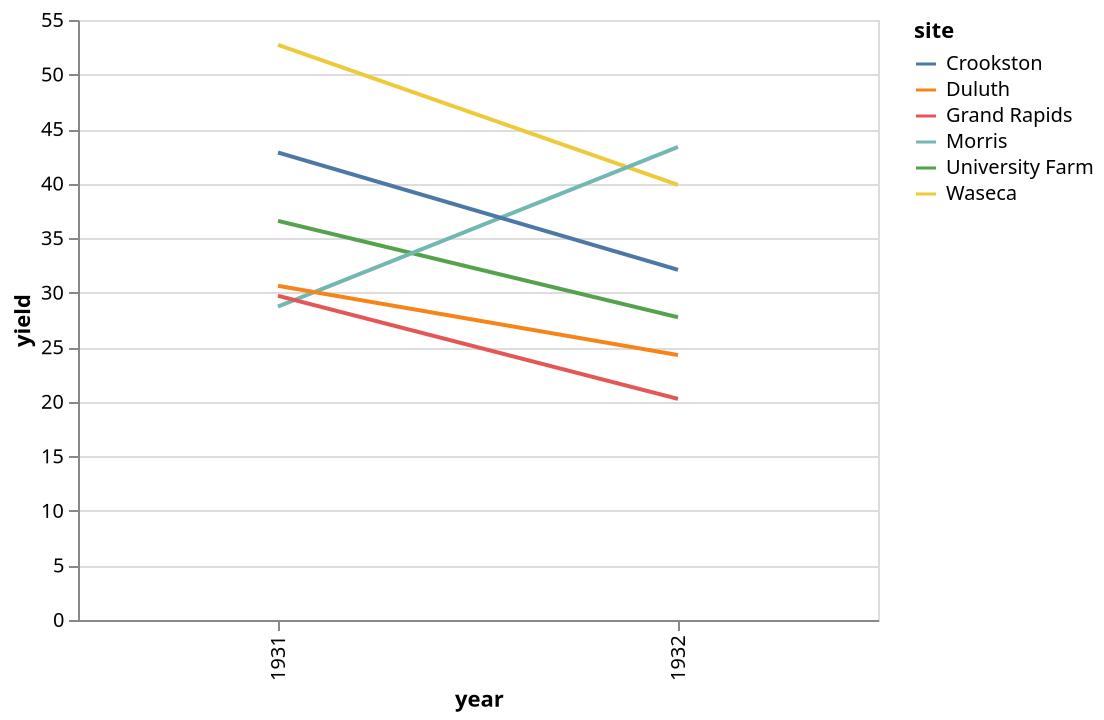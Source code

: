 {"config": {"view": {"height": 300, "width": 400}}, "encoding": {"y": {"aggregate": "median", "title": "yield", "field": "properties.yield", "type": "quantitative"}, "x": {"title": "year", "field": "properties.year", "type": "nominal"}, "color": {"title": "site", "field": "properties.site", "type": "nominal"}}, "data": {"values": {"features": [{"properties": {"variety": "Manchuria", "yield": 27.0, "site": "University Farm", "year": "1931"}, "geometry": {"coordinates": [125.6, 10.1], "type": "Point"}, "type": "Feature"}, {"properties": {"variety": "Manchuria", "yield": 48.86667, "site": "Waseca", "year": "1931"}, "geometry": {"coordinates": [125.6, 10.1], "type": "Point"}, "type": "Feature"}, {"properties": {"variety": "Manchuria", "yield": 27.43334, "site": "Morris", "year": "1931"}, "geometry": {"coordinates": [125.6, 10.1], "type": "Point"}, "type": "Feature"}, {"properties": {"variety": "Manchuria", "yield": 39.93333, "site": "Crookston", "year": "1931"}, "geometry": {"coordinates": [125.6, 10.1], "type": "Point"}, "type": "Feature"}, {"properties": {"variety": "Manchuria", "yield": 32.96667, "site": "Grand Rapids", "year": "1931"}, "geometry": {"coordinates": [125.6, 10.1], "type": "Point"}, "type": "Feature"}, {"properties": {"variety": "Manchuria", "yield": 28.96667, "site": "Duluth", "year": "1931"}, "geometry": {"coordinates": [125.6, 10.1], "type": "Point"}, "type": "Feature"}, {"properties": {"variety": "Glabron", "yield": 43.06666, "site": "University Farm", "year": "1931"}, "geometry": {"coordinates": [125.6, 10.1], "type": "Point"}, "type": "Feature"}, {"properties": {"variety": "Glabron", "yield": 55.2, "site": "Waseca", "year": "1931"}, "geometry": {"coordinates": [125.6, 10.1], "type": "Point"}, "type": "Feature"}, {"properties": {"variety": "Glabron", "yield": 28.76667, "site": "Morris", "year": "1931"}, "geometry": {"coordinates": [125.6, 10.1], "type": "Point"}, "type": "Feature"}, {"properties": {"variety": "Glabron", "yield": 38.13333, "site": "Crookston", "year": "1931"}, "geometry": {"coordinates": [125.6, 10.1], "type": "Point"}, "type": "Feature"}, {"properties": {"variety": "Glabron", "yield": 29.13333, "site": "Grand Rapids", "year": "1931"}, "geometry": {"coordinates": [125.6, 10.1], "type": "Point"}, "type": "Feature"}, {"properties": {"variety": "Glabron", "yield": 29.66667, "site": "Duluth", "year": "1931"}, "geometry": {"coordinates": [125.6, 10.1], "type": "Point"}, "type": "Feature"}, {"properties": {"variety": "Svansota", "yield": 35.13333, "site": "University Farm", "year": "1931"}, "geometry": {"coordinates": [125.6, 10.1], "type": "Point"}, "type": "Feature"}, {"properties": {"variety": "Svansota", "yield": 47.33333, "site": "Waseca", "year": "1931"}, "geometry": {"coordinates": [125.6, 10.1], "type": "Point"}, "type": "Feature"}, {"properties": {"variety": "Svansota", "yield": 25.76667, "site": "Morris", "year": "1931"}, "geometry": {"coordinates": [125.6, 10.1], "type": "Point"}, "type": "Feature"}, {"properties": {"variety": "Svansota", "yield": 40.46667, "site": "Crookston", "year": "1931"}, "geometry": {"coordinates": [125.6, 10.1], "type": "Point"}, "type": "Feature"}, {"properties": {"variety": "Svansota", "yield": 29.66667, "site": "Grand Rapids", "year": "1931"}, "geometry": {"coordinates": [125.6, 10.1], "type": "Point"}, "type": "Feature"}, {"properties": {"variety": "Svansota", "yield": 25.7, "site": "Duluth", "year": "1931"}, "geometry": {"coordinates": [125.6, 10.1], "type": "Point"}, "type": "Feature"}, {"properties": {"variety": "Velvet", "yield": 39.9, "site": "University Farm", "year": "1931"}, "geometry": {"coordinates": [125.6, 10.1], "type": "Point"}, "type": "Feature"}, {"properties": {"variety": "Velvet", "yield": 50.23333, "site": "Waseca", "year": "1931"}, "geometry": {"coordinates": [125.6, 10.1], "type": "Point"}, "type": "Feature"}, {"properties": {"variety": "Velvet", "yield": 26.13333, "site": "Morris", "year": "1931"}, "geometry": {"coordinates": [125.6, 10.1], "type": "Point"}, "type": "Feature"}, {"properties": {"variety": "Velvet", "yield": 41.33333, "site": "Crookston", "year": "1931"}, "geometry": {"coordinates": [125.6, 10.1], "type": "Point"}, "type": "Feature"}, {"properties": {"variety": "Velvet", "yield": 23.03333, "site": "Grand Rapids", "year": "1931"}, "geometry": {"coordinates": [125.6, 10.1], "type": "Point"}, "type": "Feature"}, {"properties": {"variety": "Velvet", "yield": 26.3, "site": "Duluth", "year": "1931"}, "geometry": {"coordinates": [125.6, 10.1], "type": "Point"}, "type": "Feature"}, {"properties": {"variety": "Trebi", "yield": 36.56666, "site": "University Farm", "year": "1931"}, "geometry": {"coordinates": [125.6, 10.1], "type": "Point"}, "type": "Feature"}, {"properties": {"variety": "Trebi", "yield": 63.8333, "site": "Waseca", "year": "1931"}, "geometry": {"coordinates": [125.6, 10.1], "type": "Point"}, "type": "Feature"}, {"properties": {"variety": "Trebi", "yield": 43.76667, "site": "Morris", "year": "1931"}, "geometry": {"coordinates": [125.6, 10.1], "type": "Point"}, "type": "Feature"}, {"properties": {"variety": "Trebi", "yield": 46.93333, "site": "Crookston", "year": "1931"}, "geometry": {"coordinates": [125.6, 10.1], "type": "Point"}, "type": "Feature"}, {"properties": {"variety": "Trebi", "yield": 29.76667, "site": "Grand Rapids", "year": "1931"}, "geometry": {"coordinates": [125.6, 10.1], "type": "Point"}, "type": "Feature"}, {"properties": {"variety": "Trebi", "yield": 33.93333, "site": "Duluth", "year": "1931"}, "geometry": {"coordinates": [125.6, 10.1], "type": "Point"}, "type": "Feature"}, {"properties": {"variety": "No. 457", "yield": 43.26667, "site": "University Farm", "year": "1931"}, "geometry": {"coordinates": [125.6, 10.1], "type": "Point"}, "type": "Feature"}, {"properties": {"variety": "No. 457", "yield": 58.1, "site": "Waseca", "year": "1931"}, "geometry": {"coordinates": [125.6, 10.1], "type": "Point"}, "type": "Feature"}, {"properties": {"variety": "No. 457", "yield": 28.7, "site": "Morris", "year": "1931"}, "geometry": {"coordinates": [125.6, 10.1], "type": "Point"}, "type": "Feature"}, {"properties": {"variety": "No. 457", "yield": 45.66667, "site": "Crookston", "year": "1931"}, "geometry": {"coordinates": [125.6, 10.1], "type": "Point"}, "type": "Feature"}, {"properties": {"variety": "No. 457", "yield": 32.16667, "site": "Grand Rapids", "year": "1931"}, "geometry": {"coordinates": [125.6, 10.1], "type": "Point"}, "type": "Feature"}, {"properties": {"variety": "No. 457", "yield": 33.6, "site": "Duluth", "year": "1931"}, "geometry": {"coordinates": [125.6, 10.1], "type": "Point"}, "type": "Feature"}, {"properties": {"variety": "No. 462", "yield": 36.6, "site": "University Farm", "year": "1931"}, "geometry": {"coordinates": [125.6, 10.1], "type": "Point"}, "type": "Feature"}, {"properties": {"variety": "No. 462", "yield": 65.7667, "site": "Waseca", "year": "1931"}, "geometry": {"coordinates": [125.6, 10.1], "type": "Point"}, "type": "Feature"}, {"properties": {"variety": "No. 462", "yield": 30.36667, "site": "Morris", "year": "1931"}, "geometry": {"coordinates": [125.6, 10.1], "type": "Point"}, "type": "Feature"}, {"properties": {"variety": "No. 462", "yield": 48.56666, "site": "Crookston", "year": "1931"}, "geometry": {"coordinates": [125.6, 10.1], "type": "Point"}, "type": "Feature"}, {"properties": {"variety": "No. 462", "yield": 24.93334, "site": "Grand Rapids", "year": "1931"}, "geometry": {"coordinates": [125.6, 10.1], "type": "Point"}, "type": "Feature"}, {"properties": {"variety": "No. 462", "yield": 28.1, "site": "Duluth", "year": "1931"}, "geometry": {"coordinates": [125.6, 10.1], "type": "Point"}, "type": "Feature"}, {"properties": {"variety": "Peatland", "yield": 32.76667, "site": "University Farm", "year": "1931"}, "geometry": {"coordinates": [125.6, 10.1], "type": "Point"}, "type": "Feature"}, {"properties": {"variety": "Peatland", "yield": 48.56666, "site": "Waseca", "year": "1931"}, "geometry": {"coordinates": [125.6, 10.1], "type": "Point"}, "type": "Feature"}, {"properties": {"variety": "Peatland", "yield": 29.86667, "site": "Morris", "year": "1931"}, "geometry": {"coordinates": [125.6, 10.1], "type": "Point"}, "type": "Feature"}, {"properties": {"variety": "Peatland", "yield": 41.6, "site": "Crookston", "year": "1931"}, "geometry": {"coordinates": [125.6, 10.1], "type": "Point"}, "type": "Feature"}, {"properties": {"variety": "Peatland", "yield": 34.7, "site": "Grand Rapids", "year": "1931"}, "geometry": {"coordinates": [125.6, 10.1], "type": "Point"}, "type": "Feature"}, {"properties": {"variety": "Peatland", "yield": 32.0, "site": "Duluth", "year": "1931"}, "geometry": {"coordinates": [125.6, 10.1], "type": "Point"}, "type": "Feature"}, {"properties": {"variety": "No. 475", "yield": 24.66667, "site": "University Farm", "year": "1931"}, "geometry": {"coordinates": [125.6, 10.1], "type": "Point"}, "type": "Feature"}, {"properties": {"variety": "No. 475", "yield": 46.76667, "site": "Waseca", "year": "1931"}, "geometry": {"coordinates": [125.6, 10.1], "type": "Point"}, "type": "Feature"}, {"properties": {"variety": "No. 475", "yield": 22.6, "site": "Morris", "year": "1931"}, "geometry": {"coordinates": [125.6, 10.1], "type": "Point"}, "type": "Feature"}, {"properties": {"variety": "No. 475", "yield": 44.1, "site": "Crookston", "year": "1931"}, "geometry": {"coordinates": [125.6, 10.1], "type": "Point"}, "type": "Feature"}, {"properties": {"variety": "No. 475", "yield": 19.7, "site": "Grand Rapids", "year": "1931"}, "geometry": {"coordinates": [125.6, 10.1], "type": "Point"}, "type": "Feature"}, {"properties": {"variety": "No. 475", "yield": 33.06666, "site": "Duluth", "year": "1931"}, "geometry": {"coordinates": [125.6, 10.1], "type": "Point"}, "type": "Feature"}, {"properties": {"variety": "Wisconsin No. 38", "yield": 39.3, "site": "University Farm", "year": "1931"}, "geometry": {"coordinates": [125.6, 10.1], "type": "Point"}, "type": "Feature"}, {"properties": {"variety": "Wisconsin No. 38", "yield": 58.8, "site": "Waseca", "year": "1931"}, "geometry": {"coordinates": [125.6, 10.1], "type": "Point"}, "type": "Feature"}, {"properties": {"variety": "Wisconsin No. 38", "yield": 29.46667, "site": "Morris", "year": "1931"}, "geometry": {"coordinates": [125.6, 10.1], "type": "Point"}, "type": "Feature"}, {"properties": {"variety": "Wisconsin No. 38", "yield": 49.86667, "site": "Crookston", "year": "1931"}, "geometry": {"coordinates": [125.6, 10.1], "type": "Point"}, "type": "Feature"}, {"properties": {"variety": "Wisconsin No. 38", "yield": 34.46667, "site": "Grand Rapids", "year": "1931"}, "geometry": {"coordinates": [125.6, 10.1], "type": "Point"}, "type": "Feature"}, {"properties": {"variety": "Wisconsin No. 38", "yield": 31.6, "site": "Duluth", "year": "1931"}, "geometry": {"coordinates": [125.6, 10.1], "type": "Point"}, "type": "Feature"}, {"properties": {"variety": "Manchuria", "yield": 26.9, "site": "University Farm", "year": "1932"}, "geometry": {"coordinates": [125.6, 10.1], "type": "Point"}, "type": "Feature"}, {"properties": {"variety": "Manchuria", "yield": 33.46667, "site": "Waseca", "year": "1932"}, "geometry": {"coordinates": [125.6, 10.1], "type": "Point"}, "type": "Feature"}, {"properties": {"variety": "Manchuria", "yield": 34.36666, "site": "Morris", "year": "1932"}, "geometry": {"coordinates": [125.6, 10.1], "type": "Point"}, "type": "Feature"}, {"properties": {"variety": "Manchuria", "yield": 32.96667, "site": "Crookston", "year": "1932"}, "geometry": {"coordinates": [125.6, 10.1], "type": "Point"}, "type": "Feature"}, {"properties": {"variety": "Manchuria", "yield": 22.13333, "site": "Grand Rapids", "year": "1932"}, "geometry": {"coordinates": [125.6, 10.1], "type": "Point"}, "type": "Feature"}, {"properties": {"variety": "Manchuria", "yield": 22.56667, "site": "Duluth", "year": "1932"}, "geometry": {"coordinates": [125.6, 10.1], "type": "Point"}, "type": "Feature"}, {"properties": {"variety": "Glabron", "yield": 36.8, "site": "University Farm", "year": "1932"}, "geometry": {"coordinates": [125.6, 10.1], "type": "Point"}, "type": "Feature"}, {"properties": {"variety": "Glabron", "yield": 37.73333, "site": "Waseca", "year": "1932"}, "geometry": {"coordinates": [125.6, 10.1], "type": "Point"}, "type": "Feature"}, {"properties": {"variety": "Glabron", "yield": 35.13333, "site": "Morris", "year": "1932"}, "geometry": {"coordinates": [125.6, 10.1], "type": "Point"}, "type": "Feature"}, {"properties": {"variety": "Glabron", "yield": 26.16667, "site": "Crookston", "year": "1932"}, "geometry": {"coordinates": [125.6, 10.1], "type": "Point"}, "type": "Feature"}, {"properties": {"variety": "Glabron", "yield": 14.43333, "site": "Grand Rapids", "year": "1932"}, "geometry": {"coordinates": [125.6, 10.1], "type": "Point"}, "type": "Feature"}, {"properties": {"variety": "Glabron", "yield": 25.86667, "site": "Duluth", "year": "1932"}, "geometry": {"coordinates": [125.6, 10.1], "type": "Point"}, "type": "Feature"}, {"properties": {"variety": "Svansota", "yield": 27.43334, "site": "University Farm", "year": "1932"}, "geometry": {"coordinates": [125.6, 10.1], "type": "Point"}, "type": "Feature"}, {"properties": {"variety": "Svansota", "yield": 38.5, "site": "Waseca", "year": "1932"}, "geometry": {"coordinates": [125.6, 10.1], "type": "Point"}, "type": "Feature"}, {"properties": {"variety": "Svansota", "yield": 35.03333, "site": "Morris", "year": "1932"}, "geometry": {"coordinates": [125.6, 10.1], "type": "Point"}, "type": "Feature"}, {"properties": {"variety": "Svansota", "yield": 20.63333, "site": "Crookston", "year": "1932"}, "geometry": {"coordinates": [125.6, 10.1], "type": "Point"}, "type": "Feature"}, {"properties": {"variety": "Svansota", "yield": 16.63333, "site": "Grand Rapids", "year": "1932"}, "geometry": {"coordinates": [125.6, 10.1], "type": "Point"}, "type": "Feature"}, {"properties": {"variety": "Svansota", "yield": 22.23333, "site": "Duluth", "year": "1932"}, "geometry": {"coordinates": [125.6, 10.1], "type": "Point"}, "type": "Feature"}, {"properties": {"variety": "Velvet", "yield": 26.8, "site": "University Farm", "year": "1932"}, "geometry": {"coordinates": [125.6, 10.1], "type": "Point"}, "type": "Feature"}, {"properties": {"variety": "Velvet", "yield": 37.4, "site": "Waseca", "year": "1932"}, "geometry": {"coordinates": [125.6, 10.1], "type": "Point"}, "type": "Feature"}, {"properties": {"variety": "Velvet", "yield": 38.83333, "site": "Morris", "year": "1932"}, "geometry": {"coordinates": [125.6, 10.1], "type": "Point"}, "type": "Feature"}, {"properties": {"variety": "Velvet", "yield": 32.06666, "site": "Crookston", "year": "1932"}, "geometry": {"coordinates": [125.6, 10.1], "type": "Point"}, "type": "Feature"}, {"properties": {"variety": "Velvet", "yield": 32.23333, "site": "Grand Rapids", "year": "1932"}, "geometry": {"coordinates": [125.6, 10.1], "type": "Point"}, "type": "Feature"}, {"properties": {"variety": "Velvet", "yield": 22.46667, "site": "Duluth", "year": "1932"}, "geometry": {"coordinates": [125.6, 10.1], "type": "Point"}, "type": "Feature"}, {"properties": {"variety": "Trebi", "yield": 29.06667, "site": "University Farm", "year": "1932"}, "geometry": {"coordinates": [125.6, 10.1], "type": "Point"}, "type": "Feature"}, {"properties": {"variety": "Trebi", "yield": 49.2333, "site": "Waseca", "year": "1932"}, "geometry": {"coordinates": [125.6, 10.1], "type": "Point"}, "type": "Feature"}, {"properties": {"variety": "Trebi", "yield": 46.63333, "site": "Morris", "year": "1932"}, "geometry": {"coordinates": [125.6, 10.1], "type": "Point"}, "type": "Feature"}, {"properties": {"variety": "Trebi", "yield": 41.83333, "site": "Crookston", "year": "1932"}, "geometry": {"coordinates": [125.6, 10.1], "type": "Point"}, "type": "Feature"}, {"properties": {"variety": "Trebi", "yield": 20.63333, "site": "Grand Rapids", "year": "1932"}, "geometry": {"coordinates": [125.6, 10.1], "type": "Point"}, "type": "Feature"}, {"properties": {"variety": "Trebi", "yield": 30.6, "site": "Duluth", "year": "1932"}, "geometry": {"coordinates": [125.6, 10.1], "type": "Point"}, "type": "Feature"}, {"properties": {"variety": "No. 457", "yield": 26.43334, "site": "University Farm", "year": "1932"}, "geometry": {"coordinates": [125.6, 10.1], "type": "Point"}, "type": "Feature"}, {"properties": {"variety": "No. 457", "yield": 42.2, "site": "Waseca", "year": "1932"}, "geometry": {"coordinates": [125.6, 10.1], "type": "Point"}, "type": "Feature"}, {"properties": {"variety": "No. 457", "yield": 43.53334, "site": "Morris", "year": "1932"}, "geometry": {"coordinates": [125.6, 10.1], "type": "Point"}, "type": "Feature"}, {"properties": {"variety": "No. 457", "yield": 34.33333, "site": "Crookston", "year": "1932"}, "geometry": {"coordinates": [125.6, 10.1], "type": "Point"}, "type": "Feature"}, {"properties": {"variety": "No. 457", "yield": 19.46667, "site": "Grand Rapids", "year": "1932"}, "geometry": {"coordinates": [125.6, 10.1], "type": "Point"}, "type": "Feature"}, {"properties": {"variety": "No. 457", "yield": 22.7, "site": "Duluth", "year": "1932"}, "geometry": {"coordinates": [125.6, 10.1], "type": "Point"}, "type": "Feature"}, {"properties": {"variety": "No. 462", "yield": 25.56667, "site": "University Farm", "year": "1932"}, "geometry": {"coordinates": [125.6, 10.1], "type": "Point"}, "type": "Feature"}, {"properties": {"variety": "No. 462", "yield": 44.7, "site": "Waseca", "year": "1932"}, "geometry": {"coordinates": [125.6, 10.1], "type": "Point"}, "type": "Feature"}, {"properties": {"variety": "No. 462", "yield": 47.0, "site": "Morris", "year": "1932"}, "geometry": {"coordinates": [125.6, 10.1], "type": "Point"}, "type": "Feature"}, {"properties": {"variety": "No. 462", "yield": 30.53333, "site": "Crookston", "year": "1932"}, "geometry": {"coordinates": [125.6, 10.1], "type": "Point"}, "type": "Feature"}, {"properties": {"variety": "No. 462", "yield": 19.9, "site": "Grand Rapids", "year": "1932"}, "geometry": {"coordinates": [125.6, 10.1], "type": "Point"}, "type": "Feature"}, {"properties": {"variety": "No. 462", "yield": 22.5, "site": "Duluth", "year": "1932"}, "geometry": {"coordinates": [125.6, 10.1], "type": "Point"}, "type": "Feature"}, {"properties": {"variety": "Peatland", "yield": 28.06667, "site": "University Farm", "year": "1932"}, "geometry": {"coordinates": [125.6, 10.1], "type": "Point"}, "type": "Feature"}, {"properties": {"variety": "Peatland", "yield": 36.03333, "site": "Waseca", "year": "1932"}, "geometry": {"coordinates": [125.6, 10.1], "type": "Point"}, "type": "Feature"}, {"properties": {"variety": "Peatland", "yield": 43.2, "site": "Morris", "year": "1932"}, "geometry": {"coordinates": [125.6, 10.1], "type": "Point"}, "type": "Feature"}, {"properties": {"variety": "Peatland", "yield": 25.23333, "site": "Crookston", "year": "1932"}, "geometry": {"coordinates": [125.6, 10.1], "type": "Point"}, "type": "Feature"}, {"properties": {"variety": "Peatland", "yield": 26.76667, "site": "Grand Rapids", "year": "1932"}, "geometry": {"coordinates": [125.6, 10.1], "type": "Point"}, "type": "Feature"}, {"properties": {"variety": "Peatland", "yield": 31.36667, "site": "Duluth", "year": "1932"}, "geometry": {"coordinates": [125.6, 10.1], "type": "Point"}, "type": "Feature"}, {"properties": {"variety": "No. 475", "yield": 30.0, "site": "University Farm", "year": "1932"}, "geometry": {"coordinates": [125.6, 10.1], "type": "Point"}, "type": "Feature"}, {"properties": {"variety": "No. 475", "yield": 41.26667, "site": "Waseca", "year": "1932"}, "geometry": {"coordinates": [125.6, 10.1], "type": "Point"}, "type": "Feature"}, {"properties": {"variety": "No. 475", "yield": 44.23333, "site": "Morris", "year": "1932"}, "geometry": {"coordinates": [125.6, 10.1], "type": "Point"}, "type": "Feature"}, {"properties": {"variety": "No. 475", "yield": 32.13333, "site": "Crookston", "year": "1932"}, "geometry": {"coordinates": [125.6, 10.1], "type": "Point"}, "type": "Feature"}, {"properties": {"variety": "No. 475", "yield": 15.23333, "site": "Grand Rapids", "year": "1932"}, "geometry": {"coordinates": [125.6, 10.1], "type": "Point"}, "type": "Feature"}, {"properties": {"variety": "No. 475", "yield": 27.36667, "site": "Duluth", "year": "1932"}, "geometry": {"coordinates": [125.6, 10.1], "type": "Point"}, "type": "Feature"}, {"properties": {"variety": "Wisconsin No. 38", "yield": 38.0, "site": "University Farm", "year": "1932"}, "geometry": {"coordinates": [125.6, 10.1], "type": "Point"}, "type": "Feature"}, {"properties": {"variety": "Wisconsin No. 38", "yield": 58.16667, "site": "Waseca", "year": "1932"}, "geometry": {"coordinates": [125.6, 10.1], "type": "Point"}, "type": "Feature"}, {"properties": {"variety": "Wisconsin No. 38", "yield": 47.16667, "site": "Morris", "year": "1932"}, "geometry": {"coordinates": [125.6, 10.1], "type": "Point"}, "type": "Feature"}, {"properties": {"variety": "Wisconsin No. 38", "yield": 35.9, "site": "Crookston", "year": "1932"}, "geometry": {"coordinates": [125.6, 10.1], "type": "Point"}, "type": "Feature"}, {"properties": {"variety": "Wisconsin No. 38", "yield": 20.66667, "site": "Grand Rapids", "year": "1932"}, "geometry": {"coordinates": [125.6, 10.1], "type": "Point"}, "type": "Feature"}, {"properties": {"variety": "Wisconsin No. 38", "yield": 29.33333, "site": "Duluth", "year": "1932"}, "geometry": {"coordinates": [125.6, 10.1], "type": "Point"}, "type": "Feature"}], "type": "FeatureCollection"}, "format": {"type": "json", "property": "features"}}, "mark": "line", "$schema": "https://vega.github.io/schema/vega-lite/v2.4.1.json"}